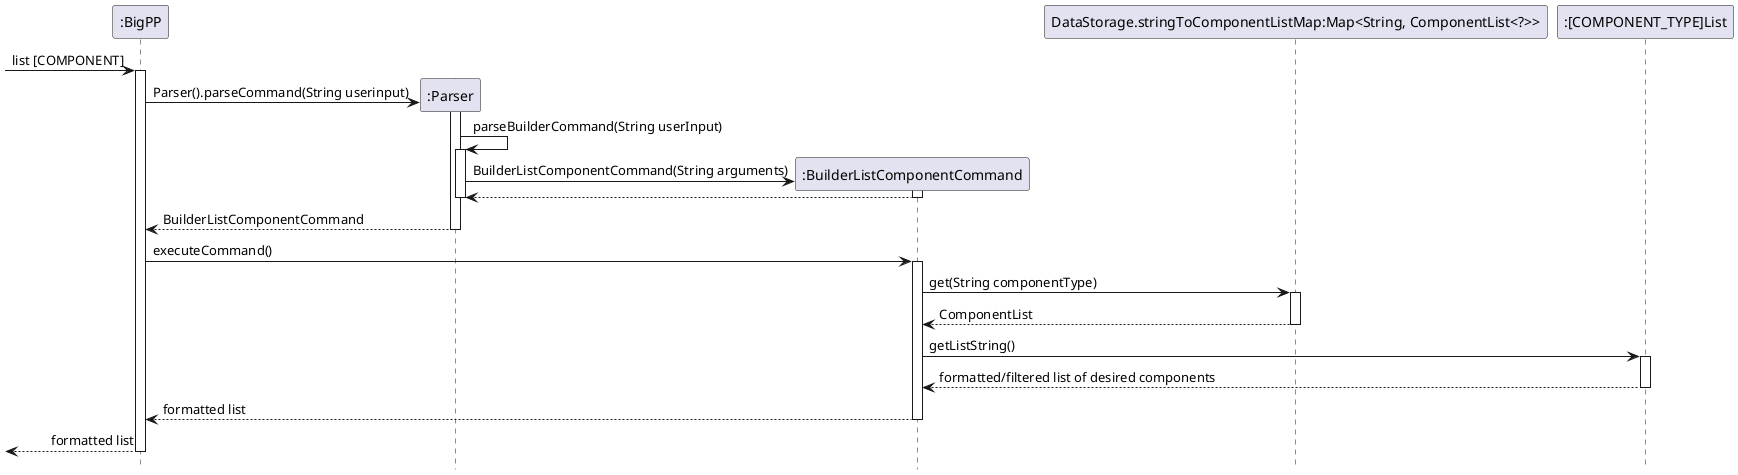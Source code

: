 <!-- @@author superkaiba -->

@startuml
!pragma teoz true
hide footbox

participant ":BigPP" as BigPP
participant ":Parser" as Parser
participant ":BuilderListComponentCommand" as BuilderListComponentCommand
participant "DataStorage.stringToComponentListMap:Map<String, ComponentList<?>>" as DataStorage.stringToComponentListMap
participant ":[COMPONENT_TYPE]List" as ComponentList


-> BigPP : list [COMPONENT]

activate BigPP

create Parser
BigPP -> Parser: Parser().parseCommand(String userinput)
activate Parser
Parser -> Parser : parseBuilderCommand(String userInput)
activate Parser
create BuilderListComponentCommand

Parser -> BuilderListComponentCommand : BuilderListComponentCommand(String arguments)
activate BuilderListComponentCommand
BuilderListComponentCommand --> Parser
deactivate BuilderListComponentCommand

deactivate Parser
Parser --> BigPP: BuilderListComponentCommand
deactivate Parser

BigPP -> BuilderListComponentCommand : executeCommand()
activate BuilderListComponentCommand
BuilderListComponentCommand -> DataStorage.stringToComponentListMap : get(String componentType)
activate DataStorage.stringToComponentListMap
DataStorage.stringToComponentListMap --> BuilderListComponentCommand : ComponentList
deactivate DataStorage.stringToComponentListMap

BuilderListComponentCommand -> ComponentList : getListString()
activate ComponentList
ComponentList --> BuilderListComponentCommand : formatted/filtered list of desired components
deactivate ComponentList

BuilderListComponentCommand --> BigPP : formatted list
deactivate BuilderListComponentCommand

<-- BigPP : formatted list

deactivate BigPP


@enduml